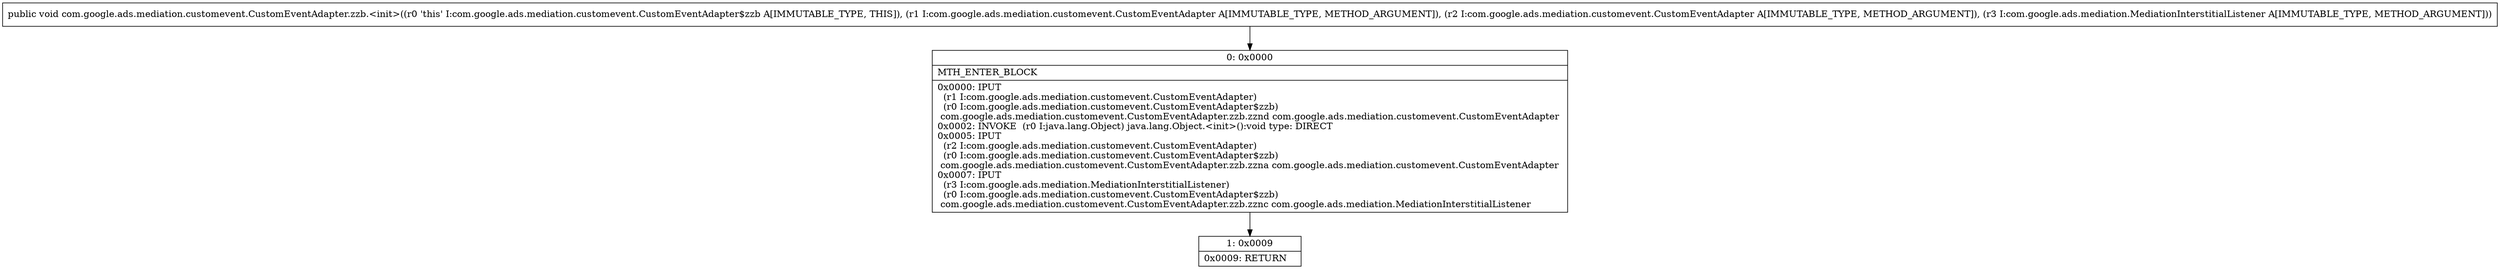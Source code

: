 digraph "CFG forcom.google.ads.mediation.customevent.CustomEventAdapter.zzb.\<init\>(Lcom\/google\/ads\/mediation\/customevent\/CustomEventAdapter;Lcom\/google\/ads\/mediation\/customevent\/CustomEventAdapter;Lcom\/google\/ads\/mediation\/MediationInterstitialListener;)V" {
Node_0 [shape=record,label="{0\:\ 0x0000|MTH_ENTER_BLOCK\l|0x0000: IPUT  \l  (r1 I:com.google.ads.mediation.customevent.CustomEventAdapter)\l  (r0 I:com.google.ads.mediation.customevent.CustomEventAdapter$zzb)\l com.google.ads.mediation.customevent.CustomEventAdapter.zzb.zznd com.google.ads.mediation.customevent.CustomEventAdapter \l0x0002: INVOKE  (r0 I:java.lang.Object) java.lang.Object.\<init\>():void type: DIRECT \l0x0005: IPUT  \l  (r2 I:com.google.ads.mediation.customevent.CustomEventAdapter)\l  (r0 I:com.google.ads.mediation.customevent.CustomEventAdapter$zzb)\l com.google.ads.mediation.customevent.CustomEventAdapter.zzb.zzna com.google.ads.mediation.customevent.CustomEventAdapter \l0x0007: IPUT  \l  (r3 I:com.google.ads.mediation.MediationInterstitialListener)\l  (r0 I:com.google.ads.mediation.customevent.CustomEventAdapter$zzb)\l com.google.ads.mediation.customevent.CustomEventAdapter.zzb.zznc com.google.ads.mediation.MediationInterstitialListener \l}"];
Node_1 [shape=record,label="{1\:\ 0x0009|0x0009: RETURN   \l}"];
MethodNode[shape=record,label="{public void com.google.ads.mediation.customevent.CustomEventAdapter.zzb.\<init\>((r0 'this' I:com.google.ads.mediation.customevent.CustomEventAdapter$zzb A[IMMUTABLE_TYPE, THIS]), (r1 I:com.google.ads.mediation.customevent.CustomEventAdapter A[IMMUTABLE_TYPE, METHOD_ARGUMENT]), (r2 I:com.google.ads.mediation.customevent.CustomEventAdapter A[IMMUTABLE_TYPE, METHOD_ARGUMENT]), (r3 I:com.google.ads.mediation.MediationInterstitialListener A[IMMUTABLE_TYPE, METHOD_ARGUMENT])) }"];
MethodNode -> Node_0;
Node_0 -> Node_1;
}

